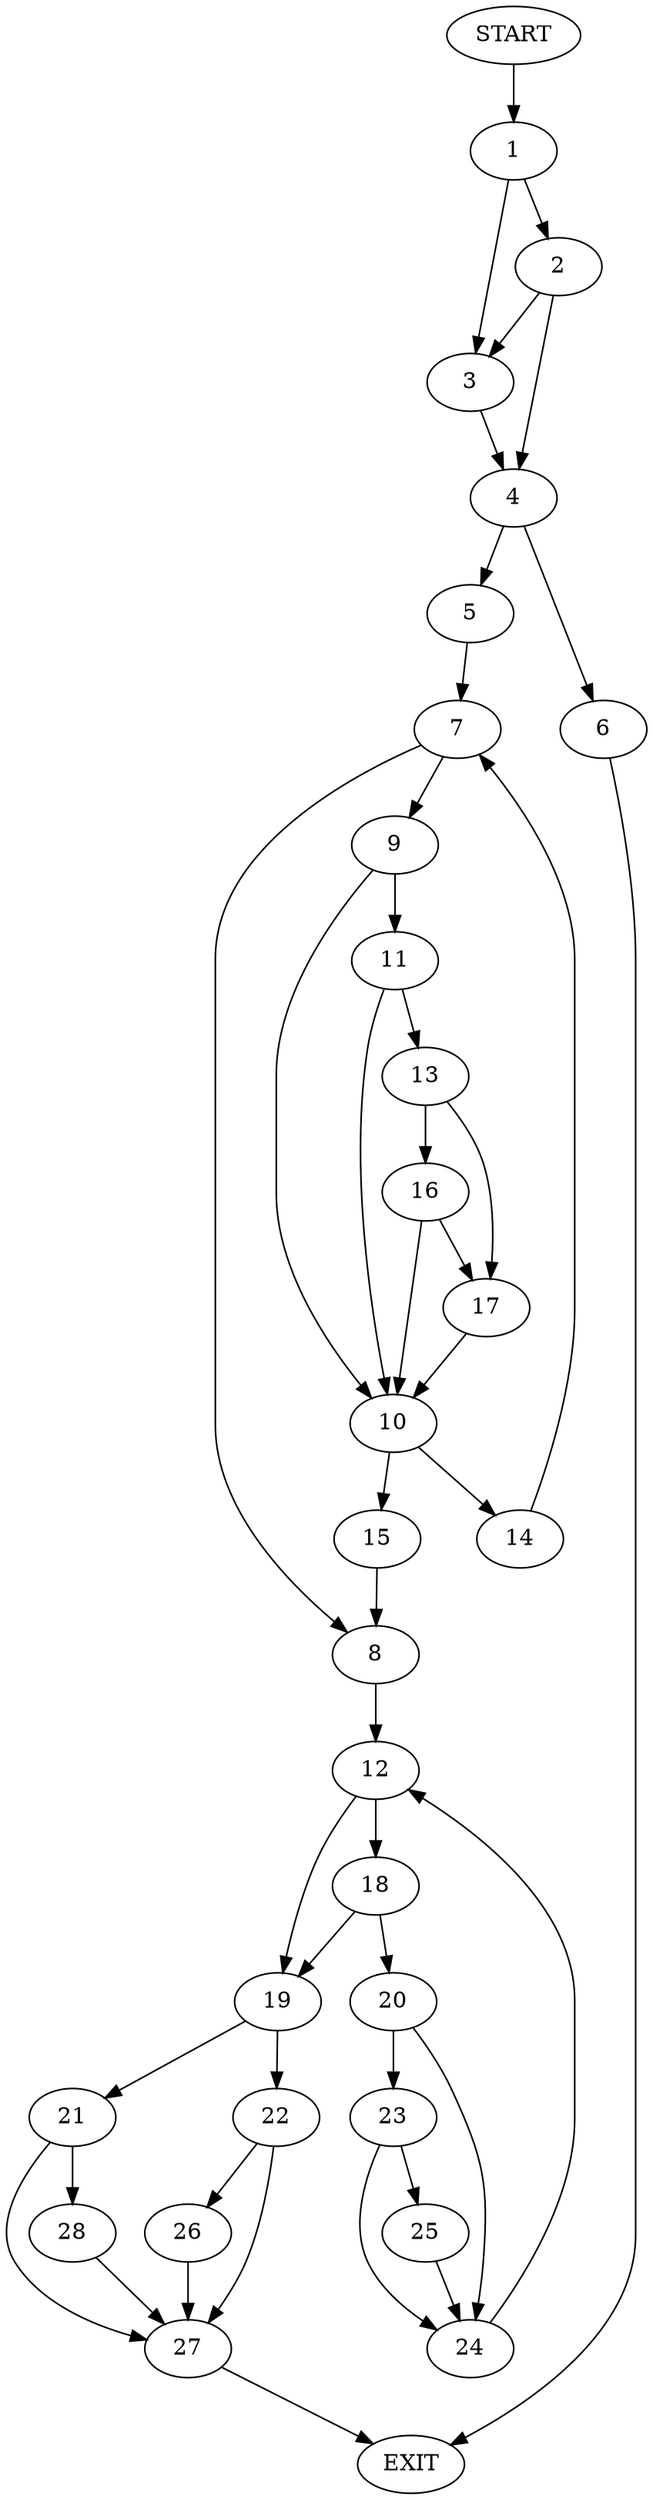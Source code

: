 digraph {
0 [label="START"]
29 [label="EXIT"]
0 -> 1
1 -> 2
1 -> 3
3 -> 4
2 -> 3
2 -> 4
4 -> 5
4 -> 6
6 -> 29
5 -> 7
7 -> 8
7 -> 9
9 -> 10
9 -> 11
8 -> 12
11 -> 10
11 -> 13
10 -> 14
10 -> 15
13 -> 16
13 -> 17
16 -> 10
16 -> 17
17 -> 10
15 -> 8
14 -> 7
12 -> 18
12 -> 19
18 -> 20
18 -> 19
19 -> 21
19 -> 22
20 -> 23
20 -> 24
23 -> 25
23 -> 24
24 -> 12
25 -> 24
22 -> 26
22 -> 27
21 -> 28
21 -> 27
27 -> 29
28 -> 27
26 -> 27
}
